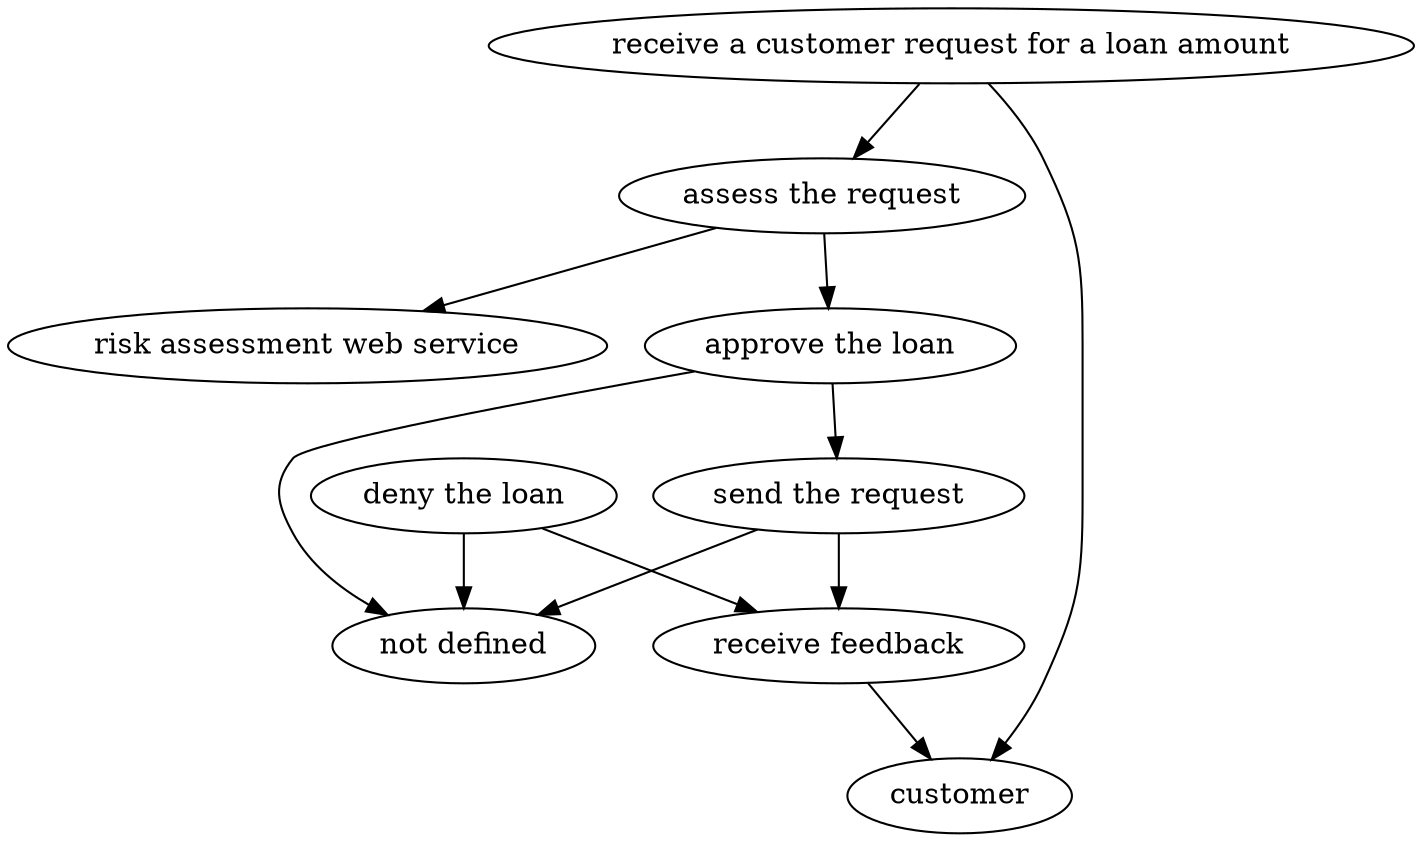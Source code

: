strict digraph "doc-5.1" {
	graph [name="doc-5.1"];
	"receive a customer request for a loan amount"	[attrs="{'type': 'Activity', 'label': 'receive a customer request for a loan amount'}"];
	"assess the request"	[attrs="{'type': 'Activity', 'label': 'assess the request'}"];
	"receive a customer request for a loan amount" -> "assess the request"	[attrs="{'type': 'flow', 'label': 'flow'}"];
	customer	[attrs="{'type': 'Actor', 'label': 'customer'}"];
	"receive a customer request for a loan amount" -> customer	[attrs="{'type': 'actor performer', 'label': 'actor performer'}"];
	"approve the loan"	[attrs="{'type': 'Activity', 'label': 'approve the loan'}"];
	"assess the request" -> "approve the loan"	[attrs="{'type': 'flow', 'label': 'flow'}"];
	"risk assessment web service"	[attrs="{'type': 'Actor', 'label': 'risk assessment web service'}"];
	"assess the request" -> "risk assessment web service"	[attrs="{'type': 'actor performer', 'label': 'actor performer'}"];
	"send the request"	[attrs="{'type': 'Activity', 'label': 'send the request'}"];
	"approve the loan" -> "send the request"	[attrs="{'type': 'flow', 'label': 'flow'}"];
	"not defined"	[attrs="{'type': 'Actor', 'label': 'not defined'}"];
	"approve the loan" -> "not defined"	[attrs="{'type': 'actor performer', 'label': 'actor performer'}"];
	"deny the loan"	[attrs="{'type': 'Activity', 'label': 'deny the loan'}"];
	"receive feedback"	[attrs="{'type': 'Activity', 'label': 'receive feedback'}"];
	"deny the loan" -> "receive feedback"	[attrs="{'type': 'flow', 'label': 'flow'}"];
	"deny the loan" -> "not defined"	[attrs="{'type': 'actor performer', 'label': 'actor performer'}"];
	"send the request" -> "receive feedback"	[attrs="{'type': 'flow', 'label': 'flow'}"];
	"send the request" -> "not defined"	[attrs="{'type': 'actor performer', 'label': 'actor performer'}"];
	"receive feedback" -> customer	[attrs="{'type': 'actor performer', 'label': 'actor performer'}"];
}
